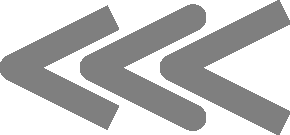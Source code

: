 defaultpen(linewidth(13bp)+grey);
pair A=(50,50), B=(0,25), C=(50,0);
path p = A--B--C;

draw(p, squarecap);
draw(shift((40,0))*p, roundcap);
draw(shift((80,0))*p, extendcap);

